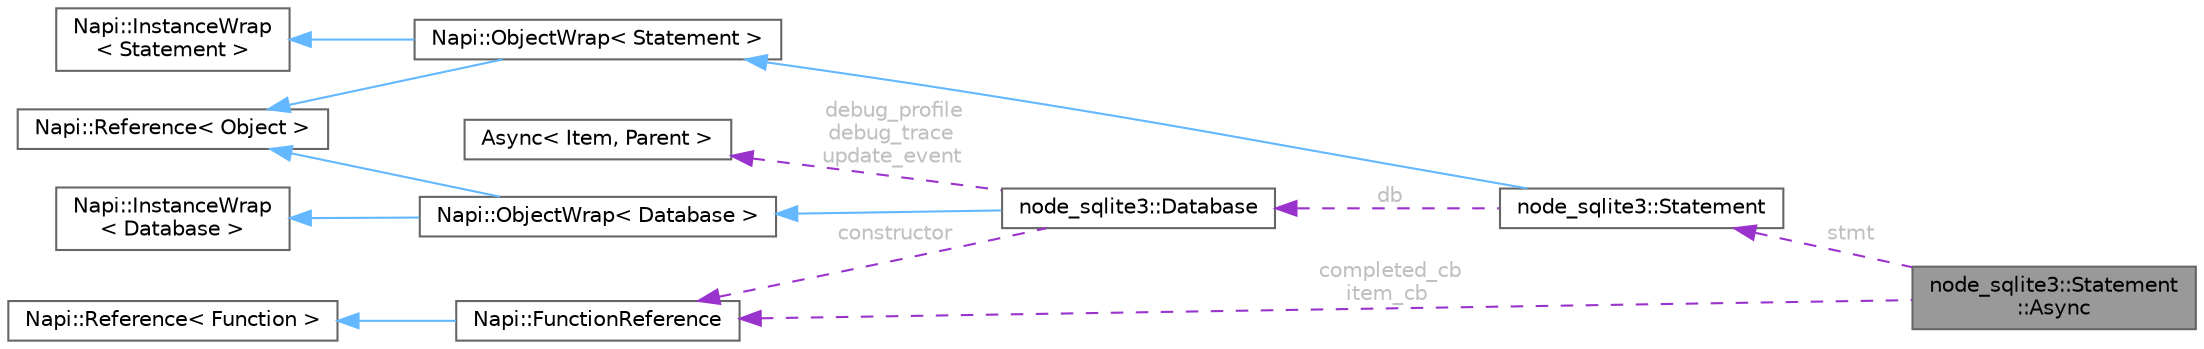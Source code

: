digraph "node_sqlite3::Statement::Async"
{
 // LATEX_PDF_SIZE
  bgcolor="transparent";
  edge [fontname=Helvetica,fontsize=10,labelfontname=Helvetica,labelfontsize=10];
  node [fontname=Helvetica,fontsize=10,shape=box,height=0.2,width=0.4];
  rankdir="LR";
  Node1 [id="Node000001",label="node_sqlite3::Statement\l::Async",height=0.2,width=0.4,color="gray40", fillcolor="grey60", style="filled", fontcolor="black",tooltip=" "];
  Node2 -> Node1 [id="edge13_Node000001_Node000002",dir="back",color="darkorchid3",style="dashed",tooltip=" ",label=" stmt",fontcolor="grey" ];
  Node2 [id="Node000002",label="node_sqlite3::Statement",height=0.2,width=0.4,color="gray40", fillcolor="white", style="filled",URL="$classnode__sqlite3_1_1_statement.html",tooltip=" "];
  Node3 -> Node2 [id="edge14_Node000002_Node000003",dir="back",color="steelblue1",style="solid",tooltip=" "];
  Node3 [id="Node000003",label="Napi::ObjectWrap\< Statement \>",height=0.2,width=0.4,color="gray40", fillcolor="white", style="filled",URL="$class_napi_1_1_object_wrap.html",tooltip=" "];
  Node4 -> Node3 [id="edge15_Node000003_Node000004",dir="back",color="steelblue1",style="solid",tooltip=" "];
  Node4 [id="Node000004",label="Napi::InstanceWrap\l\< Statement \>",height=0.2,width=0.4,color="gray40", fillcolor="white", style="filled",URL="$class_napi_1_1_instance_wrap.html",tooltip=" "];
  Node5 -> Node3 [id="edge16_Node000003_Node000005",dir="back",color="steelblue1",style="solid",tooltip=" "];
  Node5 [id="Node000005",label="Napi::Reference\< Object \>",height=0.2,width=0.4,color="gray40", fillcolor="white", style="filled",URL="$class_napi_1_1_reference.html",tooltip=" "];
  Node6 -> Node2 [id="edge17_Node000002_Node000006",dir="back",color="darkorchid3",style="dashed",tooltip=" ",label=" db",fontcolor="grey" ];
  Node6 [id="Node000006",label="node_sqlite3::Database",height=0.2,width=0.4,color="gray40", fillcolor="white", style="filled",URL="$classnode__sqlite3_1_1_database.html",tooltip=" "];
  Node7 -> Node6 [id="edge18_Node000006_Node000007",dir="back",color="steelblue1",style="solid",tooltip=" "];
  Node7 [id="Node000007",label="Napi::ObjectWrap\< Database \>",height=0.2,width=0.4,color="gray40", fillcolor="white", style="filled",URL="$class_napi_1_1_object_wrap.html",tooltip=" "];
  Node8 -> Node7 [id="edge19_Node000007_Node000008",dir="back",color="steelblue1",style="solid",tooltip=" "];
  Node8 [id="Node000008",label="Napi::InstanceWrap\l\< Database \>",height=0.2,width=0.4,color="gray40", fillcolor="white", style="filled",URL="$class_napi_1_1_instance_wrap.html",tooltip=" "];
  Node5 -> Node7 [id="edge20_Node000007_Node000005",dir="back",color="steelblue1",style="solid",tooltip=" "];
  Node9 -> Node6 [id="edge21_Node000006_Node000009",dir="back",color="darkorchid3",style="dashed",tooltip=" ",label=" constructor",fontcolor="grey" ];
  Node9 [id="Node000009",label="Napi::FunctionReference",height=0.2,width=0.4,color="gray40", fillcolor="white", style="filled",URL="$class_napi_1_1_function_reference.html",tooltip=" "];
  Node10 -> Node9 [id="edge22_Node000009_Node000010",dir="back",color="steelblue1",style="solid",tooltip=" "];
  Node10 [id="Node000010",label="Napi::Reference\< Function \>",height=0.2,width=0.4,color="gray40", fillcolor="white", style="filled",URL="$class_napi_1_1_reference.html",tooltip=" "];
  Node11 -> Node6 [id="edge23_Node000006_Node000011",dir="back",color="darkorchid3",style="dashed",tooltip=" ",label=" debug_profile\ndebug_trace\nupdate_event",fontcolor="grey" ];
  Node11 [id="Node000011",label="Async\< Item, Parent \>",height=0.2,width=0.4,color="gray40", fillcolor="white", style="filled",URL="$class_async.html",tooltip=" "];
  Node9 -> Node1 [id="edge24_Node000001_Node000009",dir="back",color="darkorchid3",style="dashed",tooltip=" ",label=" completed_cb\nitem_cb",fontcolor="grey" ];
}
